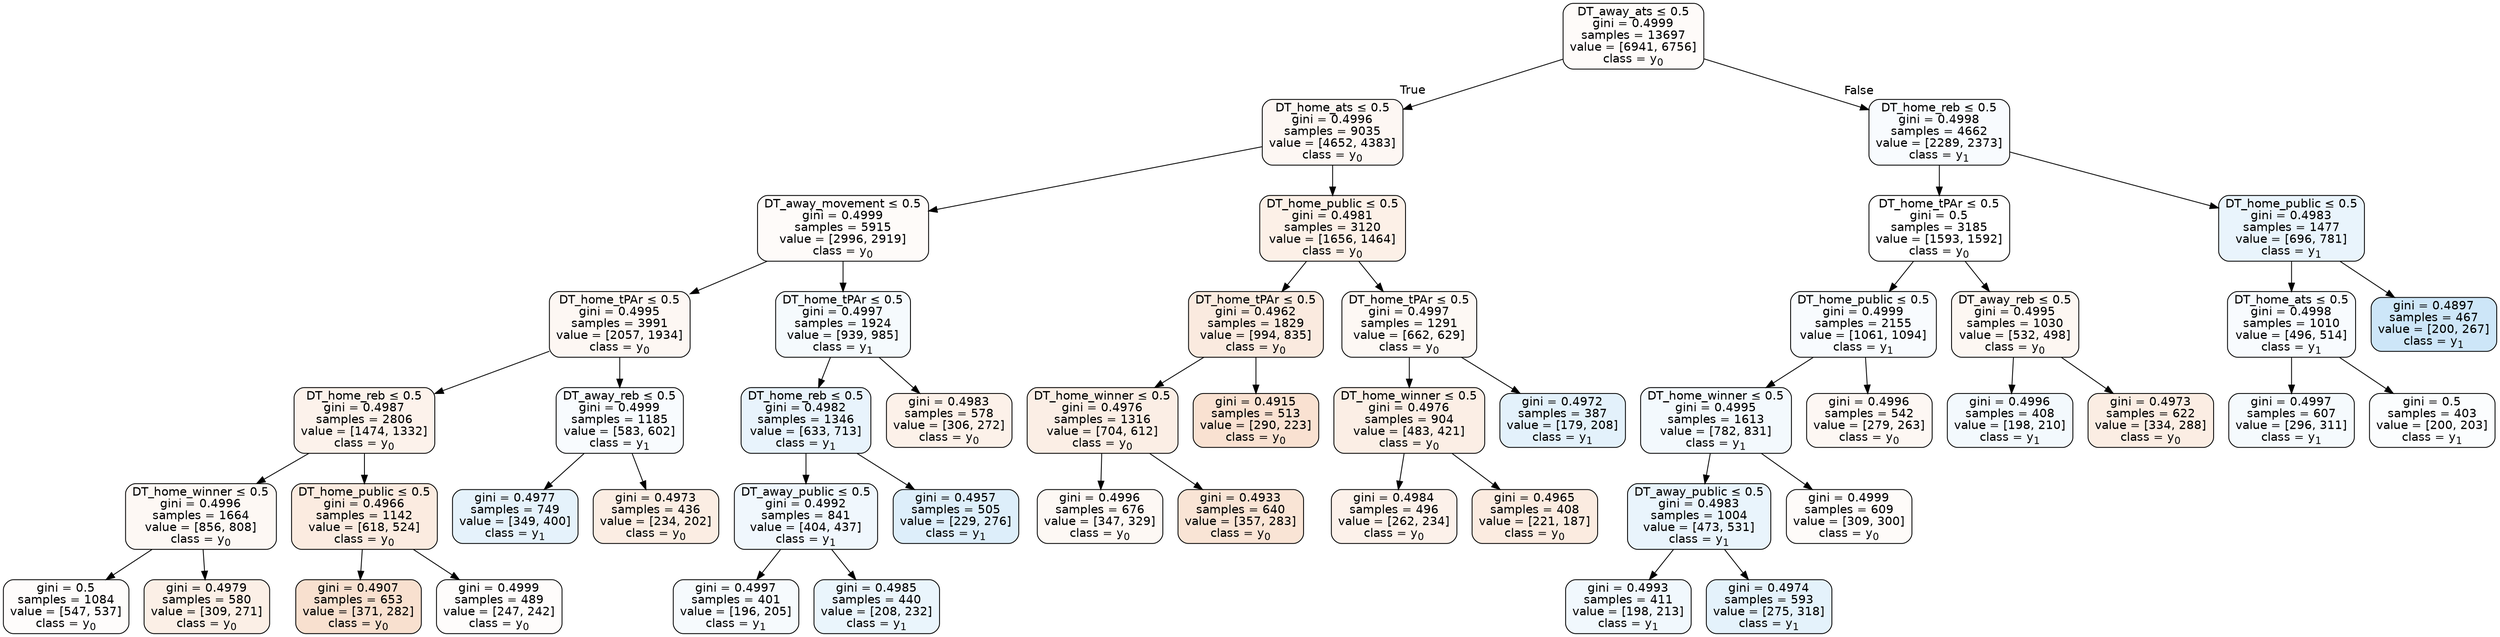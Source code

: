 digraph Tree {
node [shape=box, style="filled, rounded", color="black", fontname=helvetica] ;
edge [fontname=helvetica] ;
0 [label=<DT_away_ats &le; 0.5<br/>gini = 0.4999<br/>samples = 13697<br/>value = [6941, 6756]<br/>class = y<SUB>0</SUB>>, fillcolor="#e5813907"] ;
1 [label=<DT_home_ats &le; 0.5<br/>gini = 0.4996<br/>samples = 9035<br/>value = [4652, 4383]<br/>class = y<SUB>0</SUB>>, fillcolor="#e581390f"] ;
0 -> 1 [labeldistance=2.5, labelangle=45, headlabel="True"] ;
2 [label=<DT_away_movement &le; 0.5<br/>gini = 0.4999<br/>samples = 5915<br/>value = [2996, 2919]<br/>class = y<SUB>0</SUB>>, fillcolor="#e5813907"] ;
1 -> 2 ;
3 [label=<DT_home_tPAr &le; 0.5<br/>gini = 0.4995<br/>samples = 3991<br/>value = [2057, 1934]<br/>class = y<SUB>0</SUB>>, fillcolor="#e581390f"] ;
2 -> 3 ;
4 [label=<DT_home_reb &le; 0.5<br/>gini = 0.4987<br/>samples = 2806<br/>value = [1474, 1332]<br/>class = y<SUB>0</SUB>>, fillcolor="#e5813919"] ;
3 -> 4 ;
5 [label=<DT_home_winner &le; 0.5<br/>gini = 0.4996<br/>samples = 1664<br/>value = [856, 808]<br/>class = y<SUB>0</SUB>>, fillcolor="#e581390e"] ;
4 -> 5 ;
6 [label=<gini = 0.5<br/>samples = 1084<br/>value = [547, 537]<br/>class = y<SUB>0</SUB>>, fillcolor="#e5813905"] ;
5 -> 6 ;
7 [label=<gini = 0.4979<br/>samples = 580<br/>value = [309, 271]<br/>class = y<SUB>0</SUB>>, fillcolor="#e581391f"] ;
5 -> 7 ;
8 [label=<DT_home_public &le; 0.5<br/>gini = 0.4966<br/>samples = 1142<br/>value = [618, 524]<br/>class = y<SUB>0</SUB>>, fillcolor="#e5813927"] ;
4 -> 8 ;
9 [label=<gini = 0.4907<br/>samples = 653<br/>value = [371, 282]<br/>class = y<SUB>0</SUB>>, fillcolor="#e581393d"] ;
8 -> 9 ;
10 [label=<gini = 0.4999<br/>samples = 489<br/>value = [247, 242]<br/>class = y<SUB>0</SUB>>, fillcolor="#e5813905"] ;
8 -> 10 ;
11 [label=<DT_away_reb &le; 0.5<br/>gini = 0.4999<br/>samples = 1185<br/>value = [583, 602]<br/>class = y<SUB>1</SUB>>, fillcolor="#399de508"] ;
3 -> 11 ;
12 [label=<gini = 0.4977<br/>samples = 749<br/>value = [349, 400]<br/>class = y<SUB>1</SUB>>, fillcolor="#399de521"] ;
11 -> 12 ;
13 [label=<gini = 0.4973<br/>samples = 436<br/>value = [234, 202]<br/>class = y<SUB>0</SUB>>, fillcolor="#e5813923"] ;
11 -> 13 ;
14 [label=<DT_home_tPAr &le; 0.5<br/>gini = 0.4997<br/>samples = 1924<br/>value = [939, 985]<br/>class = y<SUB>1</SUB>>, fillcolor="#399de50c"] ;
2 -> 14 ;
15 [label=<DT_home_reb &le; 0.5<br/>gini = 0.4982<br/>samples = 1346<br/>value = [633, 713]<br/>class = y<SUB>1</SUB>>, fillcolor="#399de51d"] ;
14 -> 15 ;
16 [label=<DT_away_public &le; 0.5<br/>gini = 0.4992<br/>samples = 841<br/>value = [404, 437]<br/>class = y<SUB>1</SUB>>, fillcolor="#399de513"] ;
15 -> 16 ;
17 [label=<gini = 0.4997<br/>samples = 401<br/>value = [196, 205]<br/>class = y<SUB>1</SUB>>, fillcolor="#399de50b"] ;
16 -> 17 ;
18 [label=<gini = 0.4985<br/>samples = 440<br/>value = [208, 232]<br/>class = y<SUB>1</SUB>>, fillcolor="#399de51a"] ;
16 -> 18 ;
19 [label=<gini = 0.4957<br/>samples = 505<br/>value = [229, 276]<br/>class = y<SUB>1</SUB>>, fillcolor="#399de52b"] ;
15 -> 19 ;
20 [label=<gini = 0.4983<br/>samples = 578<br/>value = [306, 272]<br/>class = y<SUB>0</SUB>>, fillcolor="#e581391c"] ;
14 -> 20 ;
21 [label=<DT_home_public &le; 0.5<br/>gini = 0.4981<br/>samples = 3120<br/>value = [1656, 1464]<br/>class = y<SUB>0</SUB>>, fillcolor="#e581391e"] ;
1 -> 21 ;
22 [label=<DT_home_tPAr &le; 0.5<br/>gini = 0.4962<br/>samples = 1829<br/>value = [994, 835]<br/>class = y<SUB>0</SUB>>, fillcolor="#e5813929"] ;
21 -> 22 ;
23 [label=<DT_home_winner &le; 0.5<br/>gini = 0.4976<br/>samples = 1316<br/>value = [704, 612]<br/>class = y<SUB>0</SUB>>, fillcolor="#e5813921"] ;
22 -> 23 ;
24 [label=<gini = 0.4996<br/>samples = 676<br/>value = [347, 329]<br/>class = y<SUB>0</SUB>>, fillcolor="#e581390d"] ;
23 -> 24 ;
25 [label=<gini = 0.4933<br/>samples = 640<br/>value = [357, 283]<br/>class = y<SUB>0</SUB>>, fillcolor="#e5813935"] ;
23 -> 25 ;
26 [label=<gini = 0.4915<br/>samples = 513<br/>value = [290, 223]<br/>class = y<SUB>0</SUB>>, fillcolor="#e581393b"] ;
22 -> 26 ;
27 [label=<DT_home_tPAr &le; 0.5<br/>gini = 0.4997<br/>samples = 1291<br/>value = [662, 629]<br/>class = y<SUB>0</SUB>>, fillcolor="#e581390d"] ;
21 -> 27 ;
28 [label=<DT_home_winner &le; 0.5<br/>gini = 0.4976<br/>samples = 904<br/>value = [483, 421]<br/>class = y<SUB>0</SUB>>, fillcolor="#e5813921"] ;
27 -> 28 ;
29 [label=<gini = 0.4984<br/>samples = 496<br/>value = [262, 234]<br/>class = y<SUB>0</SUB>>, fillcolor="#e581391b"] ;
28 -> 29 ;
30 [label=<gini = 0.4965<br/>samples = 408<br/>value = [221, 187]<br/>class = y<SUB>0</SUB>>, fillcolor="#e5813927"] ;
28 -> 30 ;
31 [label=<gini = 0.4972<br/>samples = 387<br/>value = [179, 208]<br/>class = y<SUB>1</SUB>>, fillcolor="#399de524"] ;
27 -> 31 ;
32 [label=<DT_home_reb &le; 0.5<br/>gini = 0.4998<br/>samples = 4662<br/>value = [2289, 2373]<br/>class = y<SUB>1</SUB>>, fillcolor="#399de509"] ;
0 -> 32 [labeldistance=2.5, labelangle=-45, headlabel="False"] ;
33 [label=<DT_home_tPAr &le; 0.5<br/>gini = 0.5<br/>samples = 3185<br/>value = [1593, 1592]<br/>class = y<SUB>0</SUB>>, fillcolor="#e5813900"] ;
32 -> 33 ;
34 [label=<DT_home_public &le; 0.5<br/>gini = 0.4999<br/>samples = 2155<br/>value = [1061, 1094]<br/>class = y<SUB>1</SUB>>, fillcolor="#399de508"] ;
33 -> 34 ;
35 [label=<DT_home_winner &le; 0.5<br/>gini = 0.4995<br/>samples = 1613<br/>value = [782, 831]<br/>class = y<SUB>1</SUB>>, fillcolor="#399de50f"] ;
34 -> 35 ;
36 [label=<DT_away_public &le; 0.5<br/>gini = 0.4983<br/>samples = 1004<br/>value = [473, 531]<br/>class = y<SUB>1</SUB>>, fillcolor="#399de51c"] ;
35 -> 36 ;
37 [label=<gini = 0.4993<br/>samples = 411<br/>value = [198, 213]<br/>class = y<SUB>1</SUB>>, fillcolor="#399de512"] ;
36 -> 37 ;
38 [label=<gini = 0.4974<br/>samples = 593<br/>value = [275, 318]<br/>class = y<SUB>1</SUB>>, fillcolor="#399de522"] ;
36 -> 38 ;
39 [label=<gini = 0.4999<br/>samples = 609<br/>value = [309, 300]<br/>class = y<SUB>0</SUB>>, fillcolor="#e5813907"] ;
35 -> 39 ;
40 [label=<gini = 0.4996<br/>samples = 542<br/>value = [279, 263]<br/>class = y<SUB>0</SUB>>, fillcolor="#e581390f"] ;
34 -> 40 ;
41 [label=<DT_away_reb &le; 0.5<br/>gini = 0.4995<br/>samples = 1030<br/>value = [532, 498]<br/>class = y<SUB>0</SUB>>, fillcolor="#e5813910"] ;
33 -> 41 ;
42 [label=<gini = 0.4996<br/>samples = 408<br/>value = [198, 210]<br/>class = y<SUB>1</SUB>>, fillcolor="#399de50f"] ;
41 -> 42 ;
43 [label=<gini = 0.4973<br/>samples = 622<br/>value = [334, 288]<br/>class = y<SUB>0</SUB>>, fillcolor="#e5813923"] ;
41 -> 43 ;
44 [label=<DT_home_public &le; 0.5<br/>gini = 0.4983<br/>samples = 1477<br/>value = [696, 781]<br/>class = y<SUB>1</SUB>>, fillcolor="#399de51c"] ;
32 -> 44 ;
45 [label=<DT_home_ats &le; 0.5<br/>gini = 0.4998<br/>samples = 1010<br/>value = [496, 514]<br/>class = y<SUB>1</SUB>>, fillcolor="#399de509"] ;
44 -> 45 ;
46 [label=<gini = 0.4997<br/>samples = 607<br/>value = [296, 311]<br/>class = y<SUB>1</SUB>>, fillcolor="#399de50c"] ;
45 -> 46 ;
47 [label=<gini = 0.5<br/>samples = 403<br/>value = [200, 203]<br/>class = y<SUB>1</SUB>>, fillcolor="#399de504"] ;
45 -> 47 ;
48 [label=<gini = 0.4897<br/>samples = 467<br/>value = [200, 267]<br/>class = y<SUB>1</SUB>>, fillcolor="#399de540"] ;
44 -> 48 ;
}